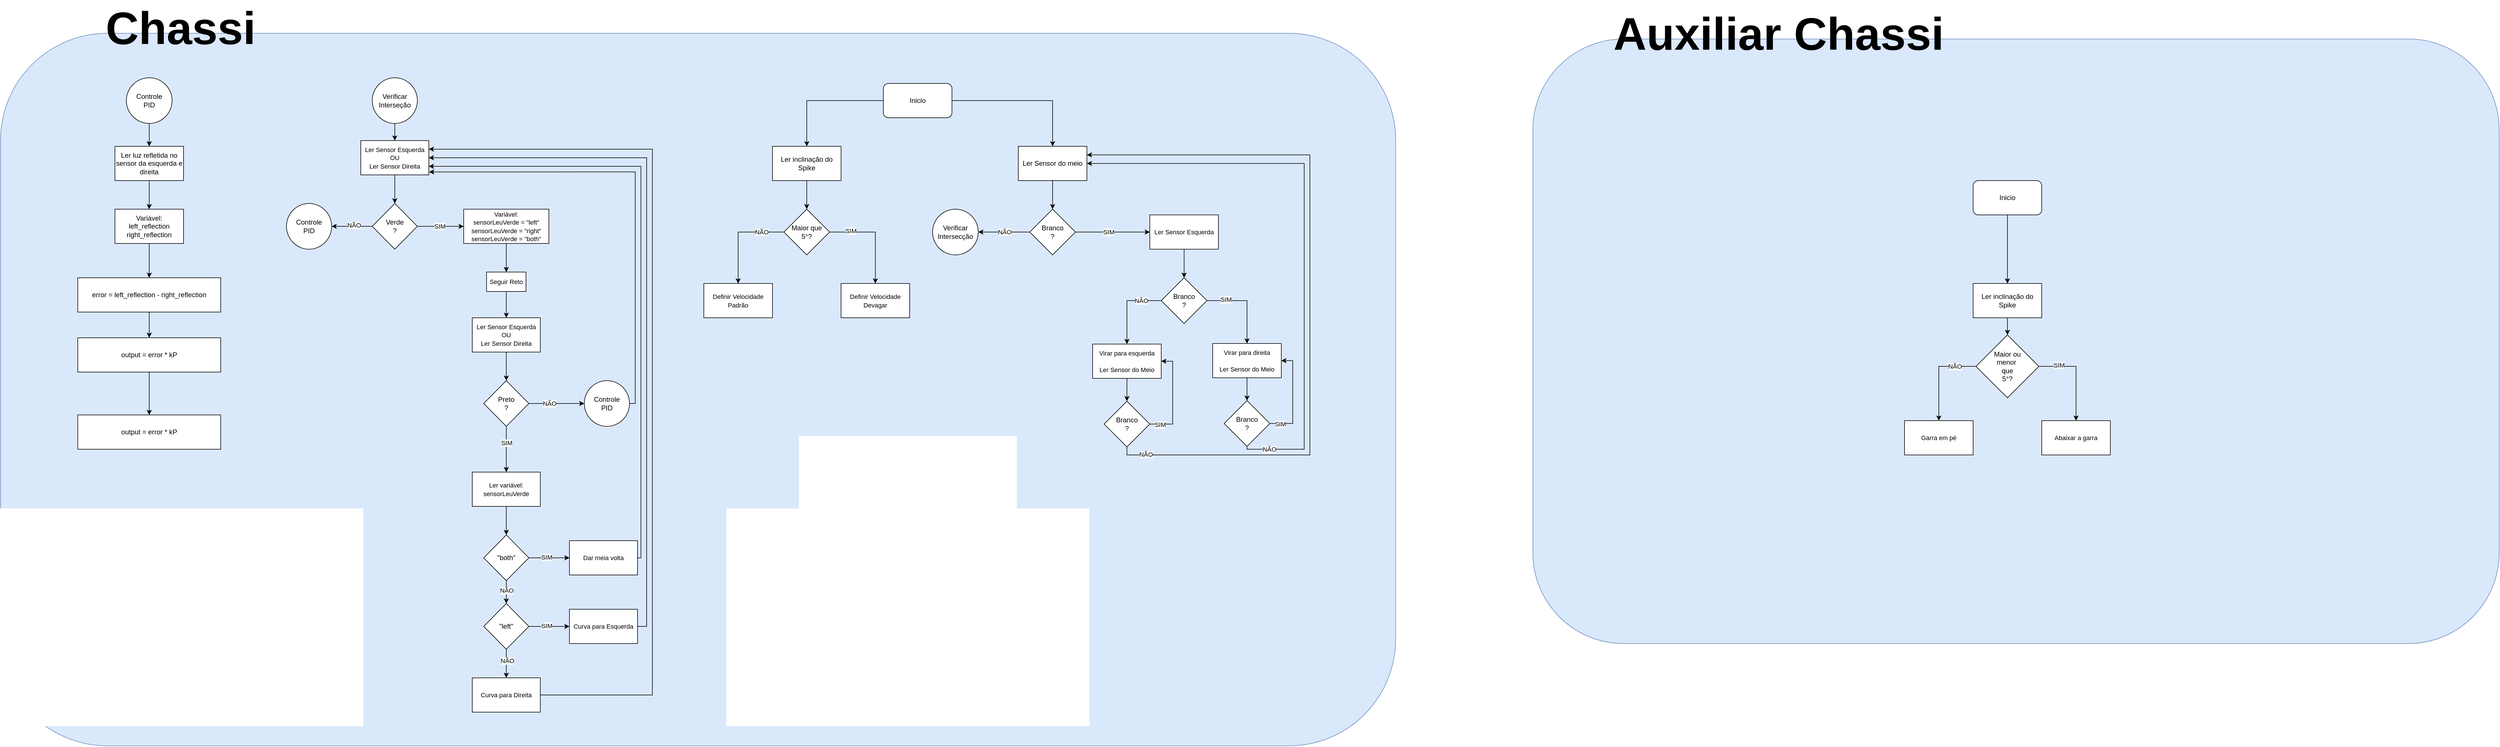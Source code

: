 <mxfile version="27.1.4">
  <diagram name="Página-1" id="MDoxLDoqkfSMzkElBbLV">
    <mxGraphModel dx="12521" dy="7116" grid="1" gridSize="10" guides="1" tooltips="1" connect="1" arrows="1" fold="1" page="1" pageScale="1" pageWidth="827" pageHeight="1169" math="0" shadow="0">
      <root>
        <mxCell id="0" />
        <mxCell id="1" parent="0" />
        <mxCell id="HdKdjEtqScnofqRFwXR5-90" value="" style="group;movable=1;resizable=1;rotatable=1;deletable=1;editable=1;locked=0;connectable=1;" vertex="1" connectable="0" parent="1">
          <mxGeometry x="-1250" y="-120" width="2440" height="1289" as="geometry" />
        </mxCell>
        <mxCell id="HdKdjEtqScnofqRFwXR5-84" value="" style="rounded=1;whiteSpace=wrap;html=1;fillColor=#dae8fc;strokeColor=#6c8ebf;" vertex="1" parent="HdKdjEtqScnofqRFwXR5-90">
          <mxGeometry y="42.28" width="2440" height="1246.72" as="geometry" />
        </mxCell>
        <mxCell id="HdKdjEtqScnofqRFwXR5-85" value="&lt;font style=&quot;font-size: 80px;&quot;&gt;&lt;b style=&quot;&quot;&gt;Chassi&lt;/b&gt;&lt;/font&gt;" style="text;html=1;align=center;verticalAlign=middle;whiteSpace=wrap;rounded=0;" vertex="1" parent="HdKdjEtqScnofqRFwXR5-90">
          <mxGeometry x="148.253" width="333.57" height="65.046" as="geometry" />
        </mxCell>
        <mxCell id="HdKdjEtqScnofqRFwXR5-156" value="" style="group;movable=0;resizable=0;rotatable=0;deletable=0;editable=0;locked=1;connectable=0;" vertex="1" connectable="0" parent="1">
          <mxGeometry x="1430" y="-110" width="1690" height="1100" as="geometry" />
        </mxCell>
        <mxCell id="HdKdjEtqScnofqRFwXR5-154" value="" style="rounded=1;whiteSpace=wrap;html=1;fillColor=#dae8fc;strokeColor=#6c8ebf;" vertex="1" parent="HdKdjEtqScnofqRFwXR5-156">
          <mxGeometry y="42.28" width="1690" height="1057.72" as="geometry" />
        </mxCell>
        <mxCell id="HdKdjEtqScnofqRFwXR5-155" value="&lt;font style=&quot;font-size: 80px;&quot;&gt;&lt;b style=&quot;&quot;&gt;Auxiliar Chassi&lt;/b&gt;&lt;/font&gt;" style="text;html=1;align=center;verticalAlign=middle;whiteSpace=wrap;rounded=0;" vertex="1" parent="HdKdjEtqScnofqRFwXR5-156">
          <mxGeometry x="120" width="620" height="65.05" as="geometry" />
        </mxCell>
        <mxCell id="HdKdjEtqScnofqRFwXR5-1" style="edgeStyle=orthogonalEdgeStyle;rounded=0;orthogonalLoop=1;jettySize=auto;html=1;" edge="1" parent="1" source="HdKdjEtqScnofqRFwXR5-2" target="HdKdjEtqScnofqRFwXR5-4">
          <mxGeometry relative="1" as="geometry" />
        </mxCell>
        <mxCell id="HdKdjEtqScnofqRFwXR5-128" style="edgeStyle=orthogonalEdgeStyle;rounded=0;orthogonalLoop=1;jettySize=auto;html=1;" edge="1" parent="1" source="HdKdjEtqScnofqRFwXR5-2" target="HdKdjEtqScnofqRFwXR5-127">
          <mxGeometry relative="1" as="geometry" />
        </mxCell>
        <mxCell id="HdKdjEtqScnofqRFwXR5-2" value="Inicio" style="rounded=1;whiteSpace=wrap;html=1;" vertex="1" parent="1">
          <mxGeometry x="294" y="10" width="120" height="60" as="geometry" />
        </mxCell>
        <mxCell id="HdKdjEtqScnofqRFwXR5-3" value="" style="edgeStyle=orthogonalEdgeStyle;rounded=0;orthogonalLoop=1;jettySize=auto;html=1;" edge="1" parent="1" source="HdKdjEtqScnofqRFwXR5-4" target="HdKdjEtqScnofqRFwXR5-9">
          <mxGeometry relative="1" as="geometry" />
        </mxCell>
        <mxCell id="HdKdjEtqScnofqRFwXR5-4" value="Ler Sensor do meio" style="rounded=0;whiteSpace=wrap;html=1;" vertex="1" parent="1">
          <mxGeometry x="530" y="120" width="120" height="60" as="geometry" />
        </mxCell>
        <mxCell id="HdKdjEtqScnofqRFwXR5-5" value="" style="edgeStyle=orthogonalEdgeStyle;rounded=0;orthogonalLoop=1;jettySize=auto;html=1;" edge="1" parent="1" source="HdKdjEtqScnofqRFwXR5-9" target="HdKdjEtqScnofqRFwXR5-11">
          <mxGeometry relative="1" as="geometry" />
        </mxCell>
        <mxCell id="HdKdjEtqScnofqRFwXR5-6" value="SIM" style="edgeLabel;html=1;align=center;verticalAlign=middle;resizable=0;points=[];" vertex="1" connectable="0" parent="HdKdjEtqScnofqRFwXR5-5">
          <mxGeometry x="-0.111" relative="1" as="geometry">
            <mxPoint as="offset" />
          </mxGeometry>
        </mxCell>
        <mxCell id="HdKdjEtqScnofqRFwXR5-7" style="edgeStyle=orthogonalEdgeStyle;rounded=0;orthogonalLoop=1;jettySize=auto;html=1;entryX=1;entryY=0.5;entryDx=0;entryDy=0;" edge="1" parent="1" source="HdKdjEtqScnofqRFwXR5-9" target="HdKdjEtqScnofqRFwXR5-48">
          <mxGeometry relative="1" as="geometry" />
        </mxCell>
        <mxCell id="HdKdjEtqScnofqRFwXR5-8" value="NÃO" style="edgeLabel;html=1;align=center;verticalAlign=middle;resizable=0;points=[];" vertex="1" connectable="0" parent="HdKdjEtqScnofqRFwXR5-7">
          <mxGeometry x="-0.022" relative="1" as="geometry">
            <mxPoint as="offset" />
          </mxGeometry>
        </mxCell>
        <mxCell id="HdKdjEtqScnofqRFwXR5-9" value="Branco&lt;br&gt;?" style="rhombus;whiteSpace=wrap;html=1;rounded=0;" vertex="1" parent="1">
          <mxGeometry x="550" y="230" width="80" height="80" as="geometry" />
        </mxCell>
        <mxCell id="HdKdjEtqScnofqRFwXR5-10" style="edgeStyle=orthogonalEdgeStyle;rounded=0;orthogonalLoop=1;jettySize=auto;html=1;entryX=0.5;entryY=0;entryDx=0;entryDy=0;" edge="1" parent="1" source="HdKdjEtqScnofqRFwXR5-11" target="HdKdjEtqScnofqRFwXR5-16">
          <mxGeometry relative="1" as="geometry" />
        </mxCell>
        <mxCell id="HdKdjEtqScnofqRFwXR5-11" value="&lt;font style=&quot;font-size: 11px;&quot;&gt;Ler Sensor Esquerda&lt;/font&gt;" style="whiteSpace=wrap;html=1;rounded=0;" vertex="1" parent="1">
          <mxGeometry x="760" y="240" width="120" height="60" as="geometry" />
        </mxCell>
        <mxCell id="HdKdjEtqScnofqRFwXR5-12" style="edgeStyle=orthogonalEdgeStyle;rounded=0;orthogonalLoop=1;jettySize=auto;html=1;" edge="1" parent="1" source="HdKdjEtqScnofqRFwXR5-16" target="HdKdjEtqScnofqRFwXR5-18">
          <mxGeometry relative="1" as="geometry">
            <Array as="points">
              <mxPoint x="930" y="390" />
            </Array>
          </mxGeometry>
        </mxCell>
        <mxCell id="HdKdjEtqScnofqRFwXR5-13" value="SIM" style="edgeLabel;html=1;align=center;verticalAlign=middle;resizable=0;points=[];" vertex="1" connectable="0" parent="HdKdjEtqScnofqRFwXR5-12">
          <mxGeometry x="-0.543" y="2" relative="1" as="geometry">
            <mxPoint as="offset" />
          </mxGeometry>
        </mxCell>
        <mxCell id="HdKdjEtqScnofqRFwXR5-14" style="edgeStyle=orthogonalEdgeStyle;rounded=0;orthogonalLoop=1;jettySize=auto;html=1;entryX=0.5;entryY=0;entryDx=0;entryDy=0;" edge="1" parent="1" source="HdKdjEtqScnofqRFwXR5-16" target="HdKdjEtqScnofqRFwXR5-25">
          <mxGeometry relative="1" as="geometry">
            <Array as="points">
              <mxPoint x="720" y="390" />
              <mxPoint x="720" y="465" />
            </Array>
          </mxGeometry>
        </mxCell>
        <mxCell id="HdKdjEtqScnofqRFwXR5-15" value="NÃO" style="edgeLabel;html=1;align=center;verticalAlign=middle;resizable=0;points=[];" vertex="1" connectable="0" parent="HdKdjEtqScnofqRFwXR5-14">
          <mxGeometry x="-0.712" relative="1" as="geometry">
            <mxPoint x="-16" as="offset" />
          </mxGeometry>
        </mxCell>
        <mxCell id="HdKdjEtqScnofqRFwXR5-16" value="Branco&lt;br&gt;?" style="rhombus;whiteSpace=wrap;html=1;rounded=0;" vertex="1" parent="1">
          <mxGeometry x="780" y="350" width="80" height="80" as="geometry" />
        </mxCell>
        <mxCell id="HdKdjEtqScnofqRFwXR5-17" style="edgeStyle=orthogonalEdgeStyle;rounded=0;orthogonalLoop=1;jettySize=auto;html=1;entryX=0.5;entryY=0;entryDx=0;entryDy=0;" edge="1" parent="1" source="HdKdjEtqScnofqRFwXR5-18" target="HdKdjEtqScnofqRFwXR5-23">
          <mxGeometry relative="1" as="geometry" />
        </mxCell>
        <mxCell id="HdKdjEtqScnofqRFwXR5-18" value="&lt;font style=&quot;font-size: 11px;&quot;&gt;Virar para direita&lt;/font&gt;&lt;div&gt;&lt;font style=&quot;font-size: 11px;&quot;&gt;&lt;br&gt;Ler Sensor do Meio&lt;/font&gt;&lt;/div&gt;" style="whiteSpace=wrap;html=1;rounded=0;" vertex="1" parent="1">
          <mxGeometry x="870" y="465" width="120" height="60" as="geometry" />
        </mxCell>
        <mxCell id="HdKdjEtqScnofqRFwXR5-19" style="edgeStyle=orthogonalEdgeStyle;rounded=0;orthogonalLoop=1;jettySize=auto;html=1;entryX=1;entryY=0.5;entryDx=0;entryDy=0;" edge="1" parent="1" source="HdKdjEtqScnofqRFwXR5-23" target="HdKdjEtqScnofqRFwXR5-18">
          <mxGeometry relative="1" as="geometry">
            <Array as="points">
              <mxPoint x="1010" y="605" />
              <mxPoint x="1010" y="495" />
            </Array>
          </mxGeometry>
        </mxCell>
        <mxCell id="HdKdjEtqScnofqRFwXR5-20" value="SIM" style="edgeLabel;html=1;align=center;verticalAlign=middle;resizable=0;points=[];" vertex="1" connectable="0" parent="HdKdjEtqScnofqRFwXR5-19">
          <mxGeometry x="-0.788" y="-1" relative="1" as="geometry">
            <mxPoint as="offset" />
          </mxGeometry>
        </mxCell>
        <mxCell id="HdKdjEtqScnofqRFwXR5-21" style="edgeStyle=orthogonalEdgeStyle;rounded=0;orthogonalLoop=1;jettySize=auto;html=1;entryX=1;entryY=0.5;entryDx=0;entryDy=0;" edge="1" parent="1" source="HdKdjEtqScnofqRFwXR5-23" target="HdKdjEtqScnofqRFwXR5-4">
          <mxGeometry relative="1" as="geometry">
            <Array as="points">
              <mxPoint x="930" y="650" />
              <mxPoint x="1030" y="650" />
              <mxPoint x="1030" y="150" />
            </Array>
          </mxGeometry>
        </mxCell>
        <mxCell id="HdKdjEtqScnofqRFwXR5-22" value="NÃO" style="edgeLabel;html=1;align=center;verticalAlign=middle;resizable=0;points=[];" vertex="1" connectable="0" parent="HdKdjEtqScnofqRFwXR5-21">
          <mxGeometry x="-0.911" relative="1" as="geometry">
            <mxPoint as="offset" />
          </mxGeometry>
        </mxCell>
        <mxCell id="HdKdjEtqScnofqRFwXR5-23" value="Branco&lt;br&gt;?" style="rhombus;whiteSpace=wrap;html=1;rounded=0;" vertex="1" parent="1">
          <mxGeometry x="890" y="565" width="80" height="80" as="geometry" />
        </mxCell>
        <mxCell id="HdKdjEtqScnofqRFwXR5-24" style="edgeStyle=orthogonalEdgeStyle;rounded=0;orthogonalLoop=1;jettySize=auto;html=1;entryX=0.5;entryY=0;entryDx=0;entryDy=0;" edge="1" parent="1" source="HdKdjEtqScnofqRFwXR5-25" target="HdKdjEtqScnofqRFwXR5-30">
          <mxGeometry relative="1" as="geometry" />
        </mxCell>
        <mxCell id="HdKdjEtqScnofqRFwXR5-25" value="&lt;font style=&quot;font-size: 11px;&quot;&gt;Virar para esquerda&lt;/font&gt;&lt;div&gt;&lt;span style=&quot;font-size: 11px;&quot;&gt;&lt;br&gt;&lt;/span&gt;&lt;div&gt;&lt;font style=&quot;font-size: 11px;&quot;&gt;Ler Sensor do Meio&lt;/font&gt;&lt;/div&gt;&lt;/div&gt;" style="whiteSpace=wrap;html=1;rounded=0;" vertex="1" parent="1">
          <mxGeometry x="660" y="466" width="120" height="60" as="geometry" />
        </mxCell>
        <mxCell id="HdKdjEtqScnofqRFwXR5-26" style="edgeStyle=orthogonalEdgeStyle;rounded=0;orthogonalLoop=1;jettySize=auto;html=1;entryX=1;entryY=0.5;entryDx=0;entryDy=0;" edge="1" parent="1" source="HdKdjEtqScnofqRFwXR5-30" target="HdKdjEtqScnofqRFwXR5-25">
          <mxGeometry relative="1" as="geometry">
            <Array as="points">
              <mxPoint x="800" y="606" />
              <mxPoint x="800" y="496" />
            </Array>
          </mxGeometry>
        </mxCell>
        <mxCell id="HdKdjEtqScnofqRFwXR5-27" value="SIM" style="edgeLabel;html=1;align=center;verticalAlign=middle;resizable=0;points=[];" vertex="1" connectable="0" parent="HdKdjEtqScnofqRFwXR5-26">
          <mxGeometry x="-0.788" y="-1" relative="1" as="geometry">
            <mxPoint as="offset" />
          </mxGeometry>
        </mxCell>
        <mxCell id="HdKdjEtqScnofqRFwXR5-28" style="edgeStyle=orthogonalEdgeStyle;rounded=0;orthogonalLoop=1;jettySize=auto;html=1;entryX=1;entryY=0.25;entryDx=0;entryDy=0;" edge="1" parent="1" source="HdKdjEtqScnofqRFwXR5-30" target="HdKdjEtqScnofqRFwXR5-4">
          <mxGeometry relative="1" as="geometry">
            <Array as="points">
              <mxPoint x="720" y="660" />
              <mxPoint x="1040" y="660" />
              <mxPoint x="1040" y="135" />
            </Array>
          </mxGeometry>
        </mxCell>
        <mxCell id="HdKdjEtqScnofqRFwXR5-29" value="NÃO" style="edgeLabel;html=1;align=center;verticalAlign=middle;resizable=0;points=[];" vertex="1" connectable="0" parent="HdKdjEtqScnofqRFwXR5-28">
          <mxGeometry x="-0.925" y="1" relative="1" as="geometry">
            <mxPoint as="offset" />
          </mxGeometry>
        </mxCell>
        <mxCell id="HdKdjEtqScnofqRFwXR5-30" value="Branco&lt;br&gt;?" style="rhombus;whiteSpace=wrap;html=1;rounded=0;" vertex="1" parent="1">
          <mxGeometry x="680" y="566" width="80" height="80" as="geometry" />
        </mxCell>
        <mxCell id="HdKdjEtqScnofqRFwXR5-31" value="Controle&lt;div&gt;PID&lt;/div&gt;" style="ellipse;whiteSpace=wrap;html=1;aspect=fixed;" vertex="1" parent="1">
          <mxGeometry x="-750" y="220" width="79" height="80" as="geometry" />
        </mxCell>
        <mxCell id="HdKdjEtqScnofqRFwXR5-32" style="edgeStyle=orthogonalEdgeStyle;rounded=0;orthogonalLoop=1;jettySize=auto;html=1;entryX=0.5;entryY=0;entryDx=0;entryDy=0;" edge="1" parent="1" source="HdKdjEtqScnofqRFwXR5-33" target="HdKdjEtqScnofqRFwXR5-38">
          <mxGeometry relative="1" as="geometry" />
        </mxCell>
        <mxCell id="HdKdjEtqScnofqRFwXR5-33" value="&lt;font style=&quot;font-size: 11px;&quot;&gt;Ler Sensor Esquerda&lt;/font&gt;&lt;div&gt;&lt;span style=&quot;font-size: 11px;&quot;&gt;OU&lt;/span&gt;&lt;/div&gt;&lt;div&gt;&lt;font style=&quot;font-size: 11px;&quot;&gt;Ler Sensor Direita&lt;/font&gt;&lt;/div&gt;" style="whiteSpace=wrap;html=1;rounded=0;" vertex="1" parent="1">
          <mxGeometry x="-620.0" y="110" width="119" height="60" as="geometry" />
        </mxCell>
        <mxCell id="HdKdjEtqScnofqRFwXR5-34" style="edgeStyle=orthogonalEdgeStyle;rounded=0;orthogonalLoop=1;jettySize=auto;html=1;entryX=0;entryY=0.5;entryDx=0;entryDy=0;" edge="1" parent="1" source="HdKdjEtqScnofqRFwXR5-38" target="HdKdjEtqScnofqRFwXR5-53">
          <mxGeometry relative="1" as="geometry" />
        </mxCell>
        <mxCell id="HdKdjEtqScnofqRFwXR5-35" value="SIM" style="edgeLabel;html=1;align=center;verticalAlign=middle;resizable=0;points=[];" vertex="1" connectable="0" parent="HdKdjEtqScnofqRFwXR5-34">
          <mxGeometry x="-0.046" relative="1" as="geometry">
            <mxPoint as="offset" />
          </mxGeometry>
        </mxCell>
        <mxCell id="HdKdjEtqScnofqRFwXR5-36" style="edgeStyle=orthogonalEdgeStyle;rounded=0;orthogonalLoop=1;jettySize=auto;html=1;entryX=1;entryY=0.5;entryDx=0;entryDy=0;" edge="1" parent="1" source="HdKdjEtqScnofqRFwXR5-38" target="HdKdjEtqScnofqRFwXR5-31">
          <mxGeometry relative="1" as="geometry" />
        </mxCell>
        <mxCell id="HdKdjEtqScnofqRFwXR5-37" value="NÃO" style="edgeLabel;html=1;align=center;verticalAlign=middle;resizable=0;points=[];" vertex="1" connectable="0" parent="HdKdjEtqScnofqRFwXR5-36">
          <mxGeometry x="-0.087" y="-2" relative="1" as="geometry">
            <mxPoint as="offset" />
          </mxGeometry>
        </mxCell>
        <mxCell id="HdKdjEtqScnofqRFwXR5-38" value="Verde&lt;br&gt;?" style="rhombus;whiteSpace=wrap;html=1;rounded=0;" vertex="1" parent="1">
          <mxGeometry x="-600.0" y="220" width="79" height="80" as="geometry" />
        </mxCell>
        <mxCell id="HdKdjEtqScnofqRFwXR5-39" style="edgeStyle=orthogonalEdgeStyle;rounded=0;orthogonalLoop=1;jettySize=auto;html=1;" edge="1" parent="1" source="HdKdjEtqScnofqRFwXR5-40" target="HdKdjEtqScnofqRFwXR5-42">
          <mxGeometry relative="1" as="geometry" />
        </mxCell>
        <mxCell id="HdKdjEtqScnofqRFwXR5-40" value="&lt;span style=&quot;font-size: 11px;&quot;&gt;Seguir Reto&lt;/span&gt;" style="whiteSpace=wrap;html=1;rounded=0;" vertex="1" parent="1">
          <mxGeometry x="-400" y="340" width="69" height="34" as="geometry" />
        </mxCell>
        <mxCell id="HdKdjEtqScnofqRFwXR5-41" style="edgeStyle=orthogonalEdgeStyle;rounded=0;orthogonalLoop=1;jettySize=auto;html=1;entryX=0.5;entryY=0;entryDx=0;entryDy=0;" edge="1" parent="1" source="HdKdjEtqScnofqRFwXR5-42" target="HdKdjEtqScnofqRFwXR5-47">
          <mxGeometry relative="1" as="geometry" />
        </mxCell>
        <mxCell id="HdKdjEtqScnofqRFwXR5-42" value="&lt;font style=&quot;font-size: 11px;&quot;&gt;Ler Sensor Esquerda&lt;/font&gt;&lt;div&gt;&lt;span style=&quot;font-size: 11px;&quot;&gt;OU&lt;/span&gt;&lt;/div&gt;&lt;div&gt;&lt;font style=&quot;font-size: 11px;&quot;&gt;Ler Sensor Direita&lt;/font&gt;&lt;/div&gt;" style="whiteSpace=wrap;html=1;rounded=0;" vertex="1" parent="1">
          <mxGeometry x="-425" y="420" width="119" height="60" as="geometry" />
        </mxCell>
        <mxCell id="HdKdjEtqScnofqRFwXR5-43" style="edgeStyle=orthogonalEdgeStyle;rounded=0;orthogonalLoop=1;jettySize=auto;html=1;" edge="1" parent="1" source="HdKdjEtqScnofqRFwXR5-47" target="HdKdjEtqScnofqRFwXR5-51">
          <mxGeometry relative="1" as="geometry" />
        </mxCell>
        <mxCell id="HdKdjEtqScnofqRFwXR5-44" value="NÃO" style="edgeLabel;html=1;align=center;verticalAlign=middle;resizable=0;points=[];" vertex="1" connectable="0" parent="HdKdjEtqScnofqRFwXR5-43">
          <mxGeometry x="-0.651" y="-2" relative="1" as="geometry">
            <mxPoint x="19" y="-2" as="offset" />
          </mxGeometry>
        </mxCell>
        <mxCell id="HdKdjEtqScnofqRFwXR5-45" style="edgeStyle=orthogonalEdgeStyle;rounded=0;orthogonalLoop=1;jettySize=auto;html=1;entryX=0.5;entryY=0;entryDx=0;entryDy=0;" edge="1" parent="1" source="HdKdjEtqScnofqRFwXR5-47" target="HdKdjEtqScnofqRFwXR5-55">
          <mxGeometry relative="1" as="geometry">
            <mxPoint x="-365" y="680" as="targetPoint" />
          </mxGeometry>
        </mxCell>
        <mxCell id="HdKdjEtqScnofqRFwXR5-46" value="SIM" style="edgeLabel;html=1;align=center;verticalAlign=middle;resizable=0;points=[];" vertex="1" connectable="0" parent="HdKdjEtqScnofqRFwXR5-45">
          <mxGeometry x="-0.257" y="2" relative="1" as="geometry">
            <mxPoint x="-2" y="-1" as="offset" />
          </mxGeometry>
        </mxCell>
        <mxCell id="HdKdjEtqScnofqRFwXR5-47" value="Preto&lt;br&gt;?" style="rhombus;whiteSpace=wrap;html=1;rounded=0;" vertex="1" parent="1">
          <mxGeometry x="-405" y="530" width="79" height="80" as="geometry" />
        </mxCell>
        <mxCell id="HdKdjEtqScnofqRFwXR5-48" value="Verificar&lt;br&gt;Intersecção" style="ellipse;whiteSpace=wrap;html=1;aspect=fixed;" vertex="1" parent="1">
          <mxGeometry x="380" y="230" width="80" height="80" as="geometry" />
        </mxCell>
        <mxCell id="HdKdjEtqScnofqRFwXR5-49" style="edgeStyle=orthogonalEdgeStyle;rounded=0;orthogonalLoop=1;jettySize=auto;html=1;entryX=0.5;entryY=0;entryDx=0;entryDy=0;" edge="1" parent="1" source="HdKdjEtqScnofqRFwXR5-50" target="HdKdjEtqScnofqRFwXR5-33">
          <mxGeometry relative="1" as="geometry" />
        </mxCell>
        <mxCell id="HdKdjEtqScnofqRFwXR5-50" value="Verificar&lt;br&gt;Interseção" style="ellipse;whiteSpace=wrap;html=1;aspect=fixed;" vertex="1" parent="1">
          <mxGeometry x="-600" width="79" height="80" as="geometry" />
        </mxCell>
        <mxCell id="HdKdjEtqScnofqRFwXR5-51" value="Controle&lt;div&gt;PID&lt;/div&gt;" style="ellipse;whiteSpace=wrap;html=1;aspect=fixed;" vertex="1" parent="1">
          <mxGeometry x="-229" y="530" width="79" height="80" as="geometry" />
        </mxCell>
        <mxCell id="HdKdjEtqScnofqRFwXR5-52" style="edgeStyle=orthogonalEdgeStyle;rounded=0;orthogonalLoop=1;jettySize=auto;html=1;entryX=0.5;entryY=0;entryDx=0;entryDy=0;" edge="1" parent="1" source="HdKdjEtqScnofqRFwXR5-53" target="HdKdjEtqScnofqRFwXR5-40">
          <mxGeometry relative="1" as="geometry" />
        </mxCell>
        <mxCell id="HdKdjEtqScnofqRFwXR5-53" value="&lt;span style=&quot;font-size: 11px;&quot;&gt;Variável:&lt;/span&gt;&lt;div&gt;&lt;span style=&quot;font-size: 11px;&quot;&gt;sensorLeuVerde = &quot;left&quot;&lt;/span&gt;&lt;/div&gt;&lt;div&gt;&lt;span style=&quot;font-size: 11px;&quot;&gt;sensorLeuVerde = &quot;right&quot;&lt;/span&gt;&lt;/div&gt;&lt;div&gt;&lt;span style=&quot;font-size: 11px;&quot;&gt;sensorLeuVerde = &quot;both&quot;&lt;/span&gt;&lt;span style=&quot;font-size: 11px;&quot;&gt;&lt;/span&gt;&lt;/div&gt;" style="whiteSpace=wrap;html=1;rounded=0;" vertex="1" parent="1">
          <mxGeometry x="-440" y="230" width="149" height="60" as="geometry" />
        </mxCell>
        <mxCell id="HdKdjEtqScnofqRFwXR5-54" style="edgeStyle=orthogonalEdgeStyle;rounded=0;orthogonalLoop=1;jettySize=auto;html=1;" edge="1" parent="1" source="HdKdjEtqScnofqRFwXR5-55" target="HdKdjEtqScnofqRFwXR5-60">
          <mxGeometry relative="1" as="geometry" />
        </mxCell>
        <mxCell id="HdKdjEtqScnofqRFwXR5-55" value="&lt;span style=&quot;font-size: 11px;&quot;&gt;Ler variável:&lt;br&gt;sensorLeuVerde&lt;/span&gt;" style="whiteSpace=wrap;html=1;rounded=0;" vertex="1" parent="1">
          <mxGeometry x="-425" y="690" width="119" height="60" as="geometry" />
        </mxCell>
        <mxCell id="HdKdjEtqScnofqRFwXR5-56" style="edgeStyle=orthogonalEdgeStyle;rounded=0;orthogonalLoop=1;jettySize=auto;html=1;" edge="1" parent="1" source="HdKdjEtqScnofqRFwXR5-60" target="HdKdjEtqScnofqRFwXR5-62">
          <mxGeometry relative="1" as="geometry" />
        </mxCell>
        <mxCell id="HdKdjEtqScnofqRFwXR5-57" value="SIM" style="edgeLabel;html=1;align=center;verticalAlign=middle;resizable=0;points=[];" vertex="1" connectable="0" parent="HdKdjEtqScnofqRFwXR5-56">
          <mxGeometry x="-0.143" y="1" relative="1" as="geometry">
            <mxPoint as="offset" />
          </mxGeometry>
        </mxCell>
        <mxCell id="HdKdjEtqScnofqRFwXR5-58" style="edgeStyle=orthogonalEdgeStyle;rounded=0;orthogonalLoop=1;jettySize=auto;html=1;" edge="1" parent="1" source="HdKdjEtqScnofqRFwXR5-60" target="HdKdjEtqScnofqRFwXR5-66">
          <mxGeometry relative="1" as="geometry" />
        </mxCell>
        <mxCell id="HdKdjEtqScnofqRFwXR5-59" value="NÃO" style="edgeLabel;html=1;align=center;verticalAlign=middle;resizable=0;points=[];" vertex="1" connectable="0" parent="HdKdjEtqScnofqRFwXR5-58">
          <mxGeometry x="-0.15" relative="1" as="geometry">
            <mxPoint as="offset" />
          </mxGeometry>
        </mxCell>
        <mxCell id="HdKdjEtqScnofqRFwXR5-60" value="&quot;both&quot;" style="rhombus;whiteSpace=wrap;html=1;rounded=0;" vertex="1" parent="1">
          <mxGeometry x="-405" y="800" width="79" height="80" as="geometry" />
        </mxCell>
        <mxCell id="HdKdjEtqScnofqRFwXR5-61" style="edgeStyle=orthogonalEdgeStyle;rounded=0;orthogonalLoop=1;jettySize=auto;html=1;entryX=1;entryY=0.75;entryDx=0;entryDy=0;" edge="1" parent="1" source="HdKdjEtqScnofqRFwXR5-62" target="HdKdjEtqScnofqRFwXR5-33">
          <mxGeometry relative="1" as="geometry">
            <Array as="points">
              <mxPoint x="-130" y="840" />
              <mxPoint x="-130" y="155" />
            </Array>
          </mxGeometry>
        </mxCell>
        <mxCell id="HdKdjEtqScnofqRFwXR5-62" value="&lt;span style=&quot;font-size: 11px;&quot;&gt;Dar meia volta&lt;/span&gt;" style="whiteSpace=wrap;html=1;rounded=0;" vertex="1" parent="1">
          <mxGeometry x="-255" y="810" width="119" height="60" as="geometry" />
        </mxCell>
        <mxCell id="HdKdjEtqScnofqRFwXR5-63" style="edgeStyle=orthogonalEdgeStyle;rounded=0;orthogonalLoop=1;jettySize=auto;html=1;entryX=0;entryY=0.5;entryDx=0;entryDy=0;" edge="1" parent="1" source="HdKdjEtqScnofqRFwXR5-66" target="HdKdjEtqScnofqRFwXR5-69">
          <mxGeometry relative="1" as="geometry" />
        </mxCell>
        <mxCell id="HdKdjEtqScnofqRFwXR5-64" style="edgeStyle=orthogonalEdgeStyle;rounded=0;orthogonalLoop=1;jettySize=auto;html=1;entryX=0.5;entryY=0;entryDx=0;entryDy=0;" edge="1" parent="1" source="HdKdjEtqScnofqRFwXR5-66" target="HdKdjEtqScnofqRFwXR5-71">
          <mxGeometry relative="1" as="geometry" />
        </mxCell>
        <mxCell id="HdKdjEtqScnofqRFwXR5-65" value="NÃO" style="edgeLabel;html=1;align=center;verticalAlign=middle;resizable=0;points=[];" vertex="1" connectable="0" parent="HdKdjEtqScnofqRFwXR5-64">
          <mxGeometry x="-0.216" y="1" relative="1" as="geometry">
            <mxPoint as="offset" />
          </mxGeometry>
        </mxCell>
        <mxCell id="HdKdjEtqScnofqRFwXR5-66" value="&quot;left&quot;" style="rhombus;whiteSpace=wrap;html=1;rounded=0;" vertex="1" parent="1">
          <mxGeometry x="-405" y="920" width="79" height="80" as="geometry" />
        </mxCell>
        <mxCell id="HdKdjEtqScnofqRFwXR5-67" value="SIM" style="edgeLabel;html=1;align=center;verticalAlign=middle;resizable=0;points=[];" vertex="1" connectable="0" parent="1">
          <mxGeometry x="-295.43" y="959.0" as="geometry" />
        </mxCell>
        <mxCell id="HdKdjEtqScnofqRFwXR5-68" style="edgeStyle=orthogonalEdgeStyle;rounded=0;orthogonalLoop=1;jettySize=auto;html=1;entryX=1;entryY=0.5;entryDx=0;entryDy=0;" edge="1" parent="1" source="HdKdjEtqScnofqRFwXR5-69" target="HdKdjEtqScnofqRFwXR5-33">
          <mxGeometry relative="1" as="geometry">
            <Array as="points">
              <mxPoint x="-120" y="960" />
              <mxPoint x="-120" y="140" />
            </Array>
          </mxGeometry>
        </mxCell>
        <mxCell id="HdKdjEtqScnofqRFwXR5-69" value="&lt;span style=&quot;font-size: 11px;&quot;&gt;Curva para Esquerda&lt;/span&gt;" style="whiteSpace=wrap;html=1;rounded=0;" vertex="1" parent="1">
          <mxGeometry x="-254.995" y="930" width="119" height="60" as="geometry" />
        </mxCell>
        <mxCell id="HdKdjEtqScnofqRFwXR5-70" style="edgeStyle=orthogonalEdgeStyle;rounded=0;orthogonalLoop=1;jettySize=auto;html=1;entryX=1;entryY=0.25;entryDx=0;entryDy=0;" edge="1" parent="1" source="HdKdjEtqScnofqRFwXR5-71" target="HdKdjEtqScnofqRFwXR5-33">
          <mxGeometry relative="1" as="geometry">
            <Array as="points">
              <mxPoint x="-110" y="1080" />
              <mxPoint x="-110" y="125" />
            </Array>
          </mxGeometry>
        </mxCell>
        <mxCell id="HdKdjEtqScnofqRFwXR5-71" value="&lt;span style=&quot;font-size: 11px;&quot;&gt;Curva para Direita&lt;/span&gt;" style="whiteSpace=wrap;html=1;rounded=0;" vertex="1" parent="1">
          <mxGeometry x="-425" y="1050" width="119" height="60" as="geometry" />
        </mxCell>
        <mxCell id="HdKdjEtqScnofqRFwXR5-72" style="edgeStyle=orthogonalEdgeStyle;rounded=0;orthogonalLoop=1;jettySize=auto;html=1;entryX=1.004;entryY=0.914;entryDx=0;entryDy=0;entryPerimeter=0;" edge="1" parent="1" source="HdKdjEtqScnofqRFwXR5-51" target="HdKdjEtqScnofqRFwXR5-33">
          <mxGeometry relative="1" as="geometry">
            <Array as="points">
              <mxPoint x="-140" y="570" />
              <mxPoint x="-140" y="165" />
            </Array>
          </mxGeometry>
        </mxCell>
        <mxCell id="HdKdjEtqScnofqRFwXR5-73" value="" style="edgeStyle=orthogonalEdgeStyle;rounded=0;orthogonalLoop=1;jettySize=auto;html=1;" edge="1" parent="1" source="HdKdjEtqScnofqRFwXR5-74" target="HdKdjEtqScnofqRFwXR5-78">
          <mxGeometry relative="1" as="geometry" />
        </mxCell>
        <mxCell id="HdKdjEtqScnofqRFwXR5-74" value="Controle&lt;div&gt;PID&lt;/div&gt;" style="ellipse;whiteSpace=wrap;html=1;aspect=fixed;" vertex="1" parent="1">
          <mxGeometry x="-1030" width="80" height="80" as="geometry" />
        </mxCell>
        <mxCell id="HdKdjEtqScnofqRFwXR5-75" value="" style="edgeStyle=orthogonalEdgeStyle;rounded=0;orthogonalLoop=1;jettySize=auto;html=1;" edge="1" parent="1" source="HdKdjEtqScnofqRFwXR5-76" target="HdKdjEtqScnofqRFwXR5-80">
          <mxGeometry relative="1" as="geometry" />
        </mxCell>
        <mxCell id="HdKdjEtqScnofqRFwXR5-76" value="Variável:&lt;div&gt;left_reflection&lt;br&gt;right_reflection&lt;/div&gt;" style="rounded=0;whiteSpace=wrap;html=1;" vertex="1" parent="1">
          <mxGeometry x="-1050" y="230" width="120" height="60" as="geometry" />
        </mxCell>
        <mxCell id="HdKdjEtqScnofqRFwXR5-77" style="edgeStyle=orthogonalEdgeStyle;rounded=0;orthogonalLoop=1;jettySize=auto;html=1;entryX=0.5;entryY=0;entryDx=0;entryDy=0;" edge="1" parent="1" source="HdKdjEtqScnofqRFwXR5-78" target="HdKdjEtqScnofqRFwXR5-76">
          <mxGeometry relative="1" as="geometry" />
        </mxCell>
        <mxCell id="HdKdjEtqScnofqRFwXR5-78" value="Ler luz refletida no sensor da esquerda e direita" style="whiteSpace=wrap;html=1;" vertex="1" parent="1">
          <mxGeometry x="-1050" y="120" width="120" height="60" as="geometry" />
        </mxCell>
        <mxCell id="HdKdjEtqScnofqRFwXR5-79" style="edgeStyle=orthogonalEdgeStyle;rounded=0;orthogonalLoop=1;jettySize=auto;html=1;" edge="1" parent="1" source="HdKdjEtqScnofqRFwXR5-80" target="HdKdjEtqScnofqRFwXR5-82">
          <mxGeometry relative="1" as="geometry" />
        </mxCell>
        <mxCell id="HdKdjEtqScnofqRFwXR5-80" value="error = left_reflection - right_reflection" style="whiteSpace=wrap;html=1;rounded=0;" vertex="1" parent="1">
          <mxGeometry x="-1115" y="350" width="250" height="60" as="geometry" />
        </mxCell>
        <mxCell id="HdKdjEtqScnofqRFwXR5-81" style="edgeStyle=orthogonalEdgeStyle;rounded=0;orthogonalLoop=1;jettySize=auto;html=1;entryX=0.5;entryY=0;entryDx=0;entryDy=0;" edge="1" parent="1" source="HdKdjEtqScnofqRFwXR5-82" target="HdKdjEtqScnofqRFwXR5-83">
          <mxGeometry relative="1" as="geometry" />
        </mxCell>
        <mxCell id="HdKdjEtqScnofqRFwXR5-82" value="output = error * kP" style="whiteSpace=wrap;html=1;rounded=0;" vertex="1" parent="1">
          <mxGeometry x="-1115" y="455" width="250" height="60" as="geometry" />
        </mxCell>
        <mxCell id="HdKdjEtqScnofqRFwXR5-83" value="output = error * kP" style="whiteSpace=wrap;html=1;rounded=0;" vertex="1" parent="1">
          <mxGeometry x="-1115" y="590" width="250" height="60" as="geometry" />
        </mxCell>
        <mxCell id="HdKdjEtqScnofqRFwXR5-148" style="edgeStyle=orthogonalEdgeStyle;rounded=0;orthogonalLoop=1;jettySize=auto;html=1;" edge="1" parent="1" source="HdKdjEtqScnofqRFwXR5-97" target="HdKdjEtqScnofqRFwXR5-140">
          <mxGeometry relative="1" as="geometry" />
        </mxCell>
        <mxCell id="HdKdjEtqScnofqRFwXR5-97" value="Inicio" style="rounded=1;whiteSpace=wrap;html=1;" vertex="1" parent="1">
          <mxGeometry x="2200" y="180" width="120" height="60" as="geometry" />
        </mxCell>
        <mxCell id="HdKdjEtqScnofqRFwXR5-130" style="edgeStyle=orthogonalEdgeStyle;rounded=0;orthogonalLoop=1;jettySize=auto;html=1;" edge="1" parent="1" source="HdKdjEtqScnofqRFwXR5-127" target="HdKdjEtqScnofqRFwXR5-129">
          <mxGeometry relative="1" as="geometry" />
        </mxCell>
        <mxCell id="HdKdjEtqScnofqRFwXR5-127" value="Ler inclinação do Spike" style="rounded=0;whiteSpace=wrap;html=1;" vertex="1" parent="1">
          <mxGeometry x="100" y="120" width="120" height="60" as="geometry" />
        </mxCell>
        <mxCell id="HdKdjEtqScnofqRFwXR5-133" style="edgeStyle=orthogonalEdgeStyle;rounded=0;orthogonalLoop=1;jettySize=auto;html=1;" edge="1" parent="1" source="HdKdjEtqScnofqRFwXR5-129" target="HdKdjEtqScnofqRFwXR5-131">
          <mxGeometry relative="1" as="geometry" />
        </mxCell>
        <mxCell id="HdKdjEtqScnofqRFwXR5-136" value="SIM" style="edgeLabel;html=1;align=center;verticalAlign=middle;resizable=0;points=[];" vertex="1" connectable="0" parent="HdKdjEtqScnofqRFwXR5-133">
          <mxGeometry x="-0.571" y="2" relative="1" as="geometry">
            <mxPoint as="offset" />
          </mxGeometry>
        </mxCell>
        <mxCell id="HdKdjEtqScnofqRFwXR5-135" style="edgeStyle=orthogonalEdgeStyle;rounded=0;orthogonalLoop=1;jettySize=auto;html=1;" edge="1" parent="1" source="HdKdjEtqScnofqRFwXR5-129" target="HdKdjEtqScnofqRFwXR5-134">
          <mxGeometry relative="1" as="geometry" />
        </mxCell>
        <mxCell id="HdKdjEtqScnofqRFwXR5-137" value="NÃO" style="edgeLabel;html=1;align=center;verticalAlign=middle;resizable=0;points=[];" vertex="1" connectable="0" parent="HdKdjEtqScnofqRFwXR5-135">
          <mxGeometry x="-0.54" relative="1" as="geometry">
            <mxPoint as="offset" />
          </mxGeometry>
        </mxCell>
        <mxCell id="HdKdjEtqScnofqRFwXR5-129" value="Maior que&lt;div&gt;5°?&lt;/div&gt;" style="rhombus;whiteSpace=wrap;html=1;rounded=0;" vertex="1" parent="1">
          <mxGeometry x="120" y="230" width="80" height="80" as="geometry" />
        </mxCell>
        <mxCell id="HdKdjEtqScnofqRFwXR5-131" value="&lt;font style=&quot;font-size: 11px;&quot;&gt;Definir Velocidade Devagar&lt;/font&gt;" style="whiteSpace=wrap;html=1;rounded=0;" vertex="1" parent="1">
          <mxGeometry x="220" y="360" width="120" height="60" as="geometry" />
        </mxCell>
        <mxCell id="HdKdjEtqScnofqRFwXR5-134" value="&lt;font style=&quot;font-size: 11px;&quot;&gt;Definir Velocidade Padrão&lt;/font&gt;" style="whiteSpace=wrap;html=1;rounded=0;" vertex="1" parent="1">
          <mxGeometry x="-20" y="360" width="120" height="60" as="geometry" />
        </mxCell>
        <mxCell id="HdKdjEtqScnofqRFwXR5-139" style="edgeStyle=orthogonalEdgeStyle;rounded=0;orthogonalLoop=1;jettySize=auto;html=1;" edge="1" parent="1" source="HdKdjEtqScnofqRFwXR5-140" target="HdKdjEtqScnofqRFwXR5-145">
          <mxGeometry relative="1" as="geometry" />
        </mxCell>
        <mxCell id="HdKdjEtqScnofqRFwXR5-140" value="Ler inclinação do Spike" style="rounded=0;whiteSpace=wrap;html=1;" vertex="1" parent="1">
          <mxGeometry x="2200" y="360" width="120" height="60" as="geometry" />
        </mxCell>
        <mxCell id="HdKdjEtqScnofqRFwXR5-141" style="edgeStyle=orthogonalEdgeStyle;rounded=0;orthogonalLoop=1;jettySize=auto;html=1;" edge="1" parent="1" source="HdKdjEtqScnofqRFwXR5-145" target="HdKdjEtqScnofqRFwXR5-146">
          <mxGeometry relative="1" as="geometry" />
        </mxCell>
        <mxCell id="HdKdjEtqScnofqRFwXR5-142" value="SIM" style="edgeLabel;html=1;align=center;verticalAlign=middle;resizable=0;points=[];" vertex="1" connectable="0" parent="HdKdjEtqScnofqRFwXR5-141">
          <mxGeometry x="-0.571" y="2" relative="1" as="geometry">
            <mxPoint as="offset" />
          </mxGeometry>
        </mxCell>
        <mxCell id="HdKdjEtqScnofqRFwXR5-143" style="edgeStyle=orthogonalEdgeStyle;rounded=0;orthogonalLoop=1;jettySize=auto;html=1;" edge="1" parent="1" source="HdKdjEtqScnofqRFwXR5-145" target="HdKdjEtqScnofqRFwXR5-147">
          <mxGeometry relative="1" as="geometry" />
        </mxCell>
        <mxCell id="HdKdjEtqScnofqRFwXR5-144" value="NÃO" style="edgeLabel;html=1;align=center;verticalAlign=middle;resizable=0;points=[];" vertex="1" connectable="0" parent="HdKdjEtqScnofqRFwXR5-143">
          <mxGeometry x="-0.54" relative="1" as="geometry">
            <mxPoint as="offset" />
          </mxGeometry>
        </mxCell>
        <mxCell id="HdKdjEtqScnofqRFwXR5-145" value="Maior ou&lt;div&gt;&lt;span style=&quot;background-color: transparent; color: light-dark(rgb(0, 0, 0), rgb(255, 255, 255));&quot;&gt;menor&amp;nbsp;&lt;/span&gt;&lt;/div&gt;&lt;div&gt;&lt;span style=&quot;background-color: transparent; color: light-dark(rgb(0, 0, 0), rgb(255, 255, 255));&quot;&gt;que&lt;/span&gt;&lt;div&gt;&lt;div&gt;5°?&lt;/div&gt;&lt;/div&gt;&lt;/div&gt;" style="rhombus;whiteSpace=wrap;html=1;rounded=0;" vertex="1" parent="1">
          <mxGeometry x="2205" y="450" width="110" height="110" as="geometry" />
        </mxCell>
        <mxCell id="HdKdjEtqScnofqRFwXR5-146" value="&lt;font style=&quot;font-size: 11px;&quot;&gt;Abaixar a garra&lt;/font&gt;" style="whiteSpace=wrap;html=1;rounded=0;" vertex="1" parent="1">
          <mxGeometry x="2320" y="600" width="120" height="60" as="geometry" />
        </mxCell>
        <mxCell id="HdKdjEtqScnofqRFwXR5-147" value="&lt;font style=&quot;font-size: 11px;&quot;&gt;Garra em pé&lt;/font&gt;" style="whiteSpace=wrap;html=1;rounded=0;" vertex="1" parent="1">
          <mxGeometry x="2080" y="600" width="120" height="60" as="geometry" />
        </mxCell>
      </root>
    </mxGraphModel>
  </diagram>
</mxfile>
